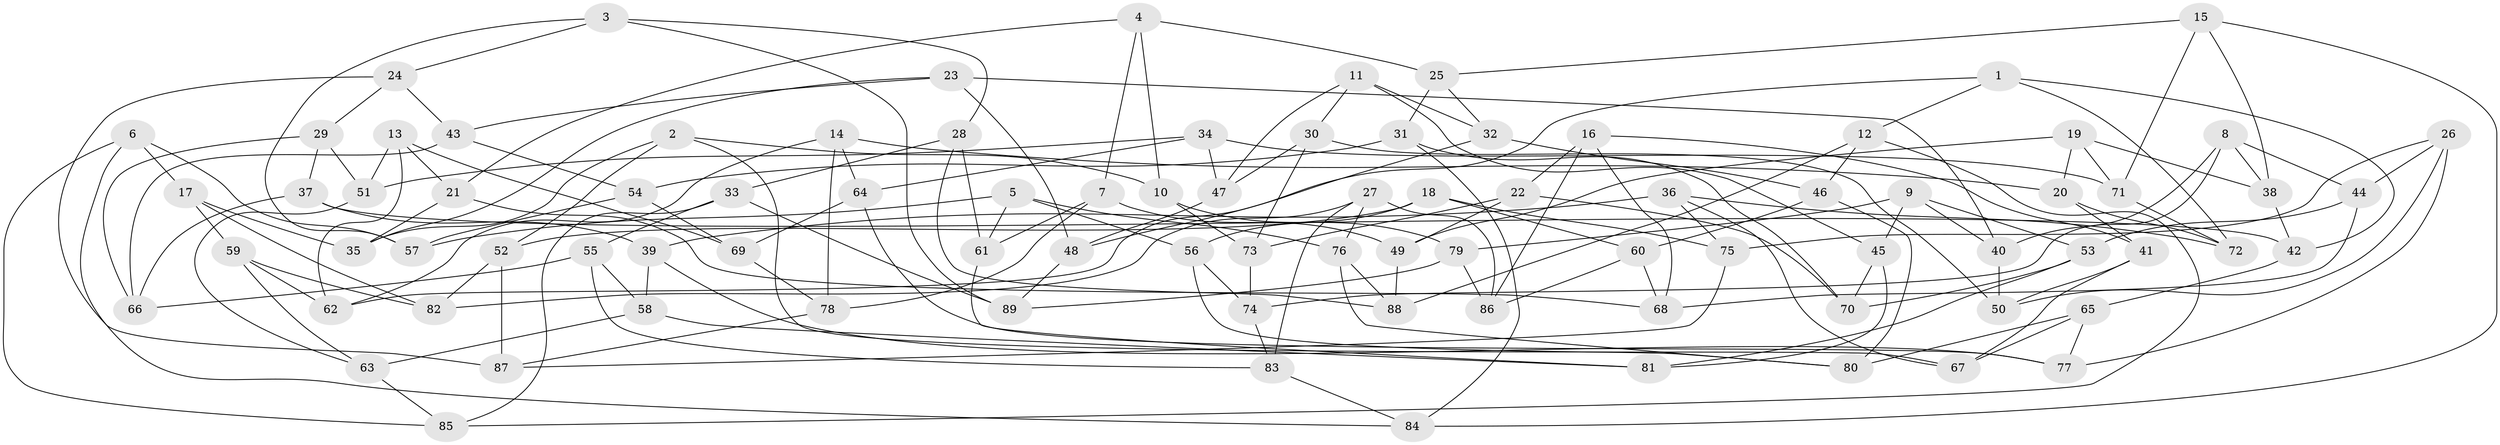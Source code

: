 // coarse degree distribution, {8: 0.09090909090909091, 5: 0.11363636363636363, 4: 0.4772727272727273, 3: 0.06818181818181818, 6: 0.13636363636363635, 9: 0.06818181818181818, 2: 0.022727272727272728, 7: 0.022727272727272728}
// Generated by graph-tools (version 1.1) at 2025/04/03/04/25 22:04:02]
// undirected, 89 vertices, 178 edges
graph export_dot {
graph [start="1"]
  node [color=gray90,style=filled];
  1;
  2;
  3;
  4;
  5;
  6;
  7;
  8;
  9;
  10;
  11;
  12;
  13;
  14;
  15;
  16;
  17;
  18;
  19;
  20;
  21;
  22;
  23;
  24;
  25;
  26;
  27;
  28;
  29;
  30;
  31;
  32;
  33;
  34;
  35;
  36;
  37;
  38;
  39;
  40;
  41;
  42;
  43;
  44;
  45;
  46;
  47;
  48;
  49;
  50;
  51;
  52;
  53;
  54;
  55;
  56;
  57;
  58;
  59;
  60;
  61;
  62;
  63;
  64;
  65;
  66;
  67;
  68;
  69;
  70;
  71;
  72;
  73;
  74;
  75;
  76;
  77;
  78;
  79;
  80;
  81;
  82;
  83;
  84;
  85;
  86;
  87;
  88;
  89;
  1 -- 48;
  1 -- 72;
  1 -- 12;
  1 -- 42;
  2 -- 52;
  2 -- 10;
  2 -- 67;
  2 -- 35;
  3 -- 24;
  3 -- 89;
  3 -- 28;
  3 -- 57;
  4 -- 7;
  4 -- 25;
  4 -- 10;
  4 -- 21;
  5 -- 56;
  5 -- 76;
  5 -- 57;
  5 -- 61;
  6 -- 85;
  6 -- 57;
  6 -- 17;
  6 -- 84;
  7 -- 61;
  7 -- 49;
  7 -- 78;
  8 -- 44;
  8 -- 40;
  8 -- 38;
  8 -- 74;
  9 -- 53;
  9 -- 45;
  9 -- 79;
  9 -- 40;
  10 -- 73;
  10 -- 79;
  11 -- 47;
  11 -- 32;
  11 -- 30;
  11 -- 45;
  12 -- 85;
  12 -- 46;
  12 -- 88;
  13 -- 62;
  13 -- 21;
  13 -- 69;
  13 -- 51;
  14 -- 20;
  14 -- 78;
  14 -- 62;
  14 -- 64;
  15 -- 84;
  15 -- 25;
  15 -- 38;
  15 -- 71;
  16 -- 68;
  16 -- 41;
  16 -- 86;
  16 -- 22;
  17 -- 35;
  17 -- 59;
  17 -- 82;
  18 -- 75;
  18 -- 60;
  18 -- 56;
  18 -- 52;
  19 -- 71;
  19 -- 49;
  19 -- 38;
  19 -- 20;
  20 -- 72;
  20 -- 41;
  21 -- 35;
  21 -- 68;
  22 -- 49;
  22 -- 73;
  22 -- 70;
  23 -- 48;
  23 -- 35;
  23 -- 40;
  23 -- 43;
  24 -- 87;
  24 -- 43;
  24 -- 29;
  25 -- 31;
  25 -- 32;
  26 -- 44;
  26 -- 50;
  26 -- 75;
  26 -- 77;
  27 -- 86;
  27 -- 83;
  27 -- 76;
  27 -- 82;
  28 -- 88;
  28 -- 33;
  28 -- 61;
  29 -- 37;
  29 -- 66;
  29 -- 51;
  30 -- 47;
  30 -- 50;
  30 -- 73;
  31 -- 54;
  31 -- 84;
  31 -- 70;
  32 -- 62;
  32 -- 46;
  33 -- 89;
  33 -- 55;
  33 -- 85;
  34 -- 51;
  34 -- 64;
  34 -- 71;
  34 -- 47;
  36 -- 72;
  36 -- 75;
  36 -- 39;
  36 -- 67;
  37 -- 42;
  37 -- 39;
  37 -- 66;
  38 -- 42;
  39 -- 77;
  39 -- 58;
  40 -- 50;
  41 -- 67;
  41 -- 50;
  42 -- 65;
  43 -- 66;
  43 -- 54;
  44 -- 53;
  44 -- 68;
  45 -- 70;
  45 -- 81;
  46 -- 80;
  46 -- 60;
  47 -- 48;
  48 -- 89;
  49 -- 88;
  51 -- 63;
  52 -- 82;
  52 -- 87;
  53 -- 81;
  53 -- 70;
  54 -- 69;
  54 -- 57;
  55 -- 58;
  55 -- 66;
  55 -- 83;
  56 -- 80;
  56 -- 74;
  58 -- 81;
  58 -- 63;
  59 -- 62;
  59 -- 82;
  59 -- 63;
  60 -- 86;
  60 -- 68;
  61 -- 81;
  63 -- 85;
  64 -- 77;
  64 -- 69;
  65 -- 77;
  65 -- 67;
  65 -- 80;
  69 -- 78;
  71 -- 72;
  73 -- 74;
  74 -- 83;
  75 -- 87;
  76 -- 88;
  76 -- 80;
  78 -- 87;
  79 -- 86;
  79 -- 89;
  83 -- 84;
}
